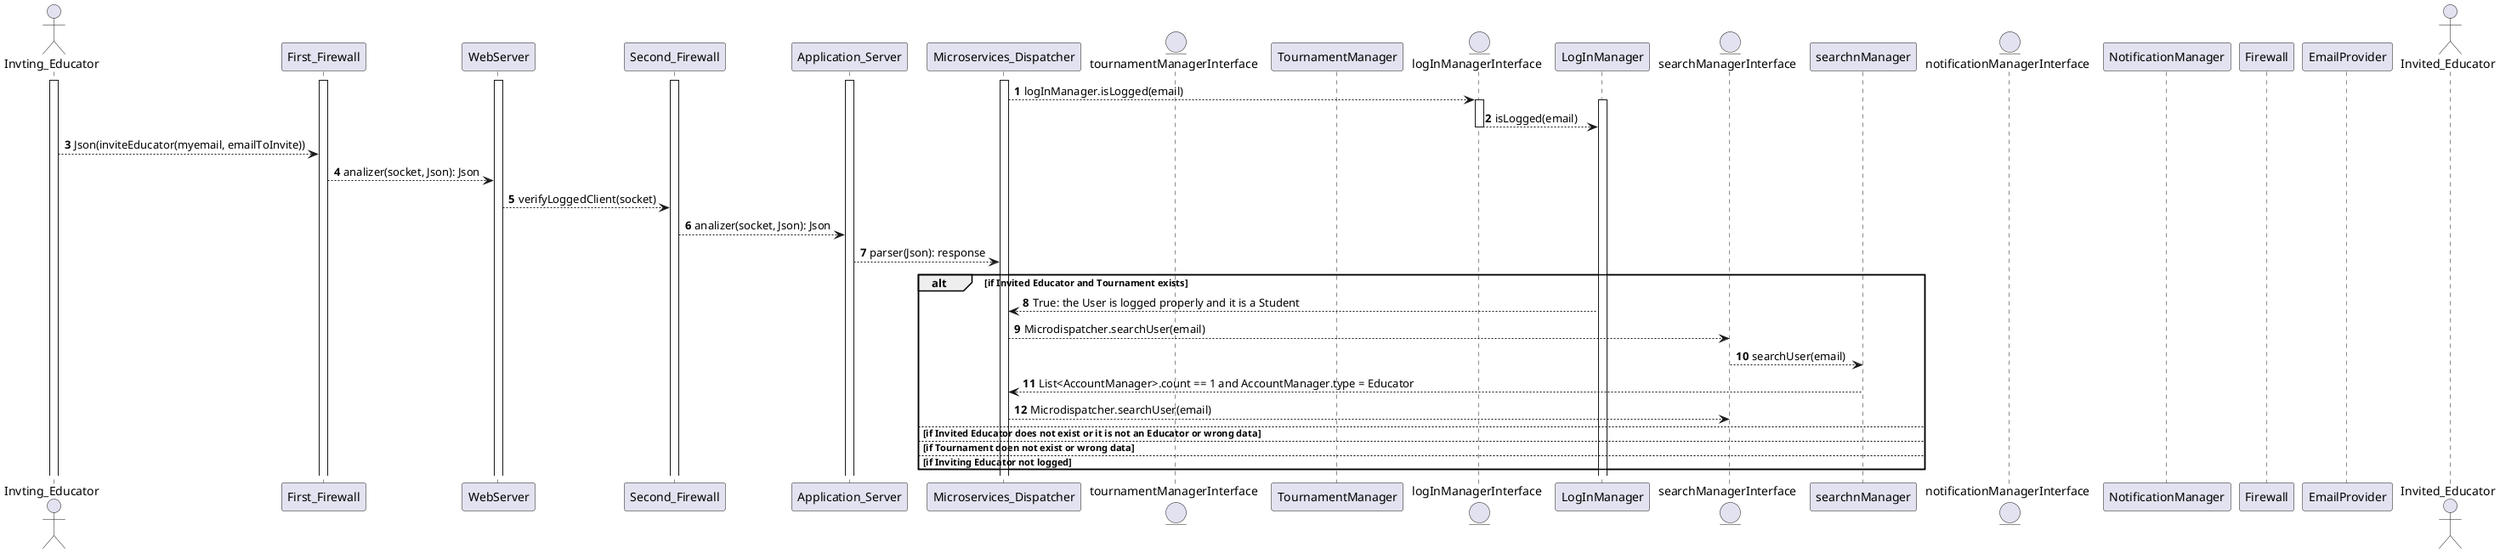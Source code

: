@startuml

autonumber

actor Invting_Educator as U1
participant First_Firewall as FF
participant WebServer as WS
participant Second_Firewall as SF
participant Application_Server as AS
participant Microservices_Dispatcher as MD
entity tournamentManagerInterface as TMI
participant TournamentManager as TM
entity logInManagerInterface as LMI
participant LogInManager as LM
entity searchManagerInterface as SMI
participant searchnManager as SM
entity notificationManagerInterface as NMI
participant NotificationManager as NM
participant Firewall as F
participant EmailProvider as EP
actor Invited_Educator as U2


activate U1
activate FF
activate WS
activate SF
activate AS
activate MD
MD-->LMI: logInManager.isLogged(email)
activate LMI
activate LM
LMI-->LM: isLogged(email)
deactivate LMI
U1 --> FF: Json(inviteEducator(myemail, emailToInvite))
FF-->WS: analizer(socket, Json): Json
WS-->SF: verifyLoggedClient(socket)
SF-->AS: analizer(socket, Json): Json
AS-->MD: parser(Json): response

alt if Invited Educator and Tournament exists
    LM-->MD: True: the User is logged properly and it is a Student
    MD-->SMI: Microdispatcher.searchUser(email)
    SMI-->SM: searchUser(email)
    SM-->MD: List<AccountManager>.count == 1 and AccountManager.type = Educator
    MD-->SMI: Microdispatcher.searchUser(email)
else if Invited Educator does not exist or it is not an Educator or wrong data
else if Tournament doen not exist or wrong data
else if Inviting Educator not logged
end 


@enduml